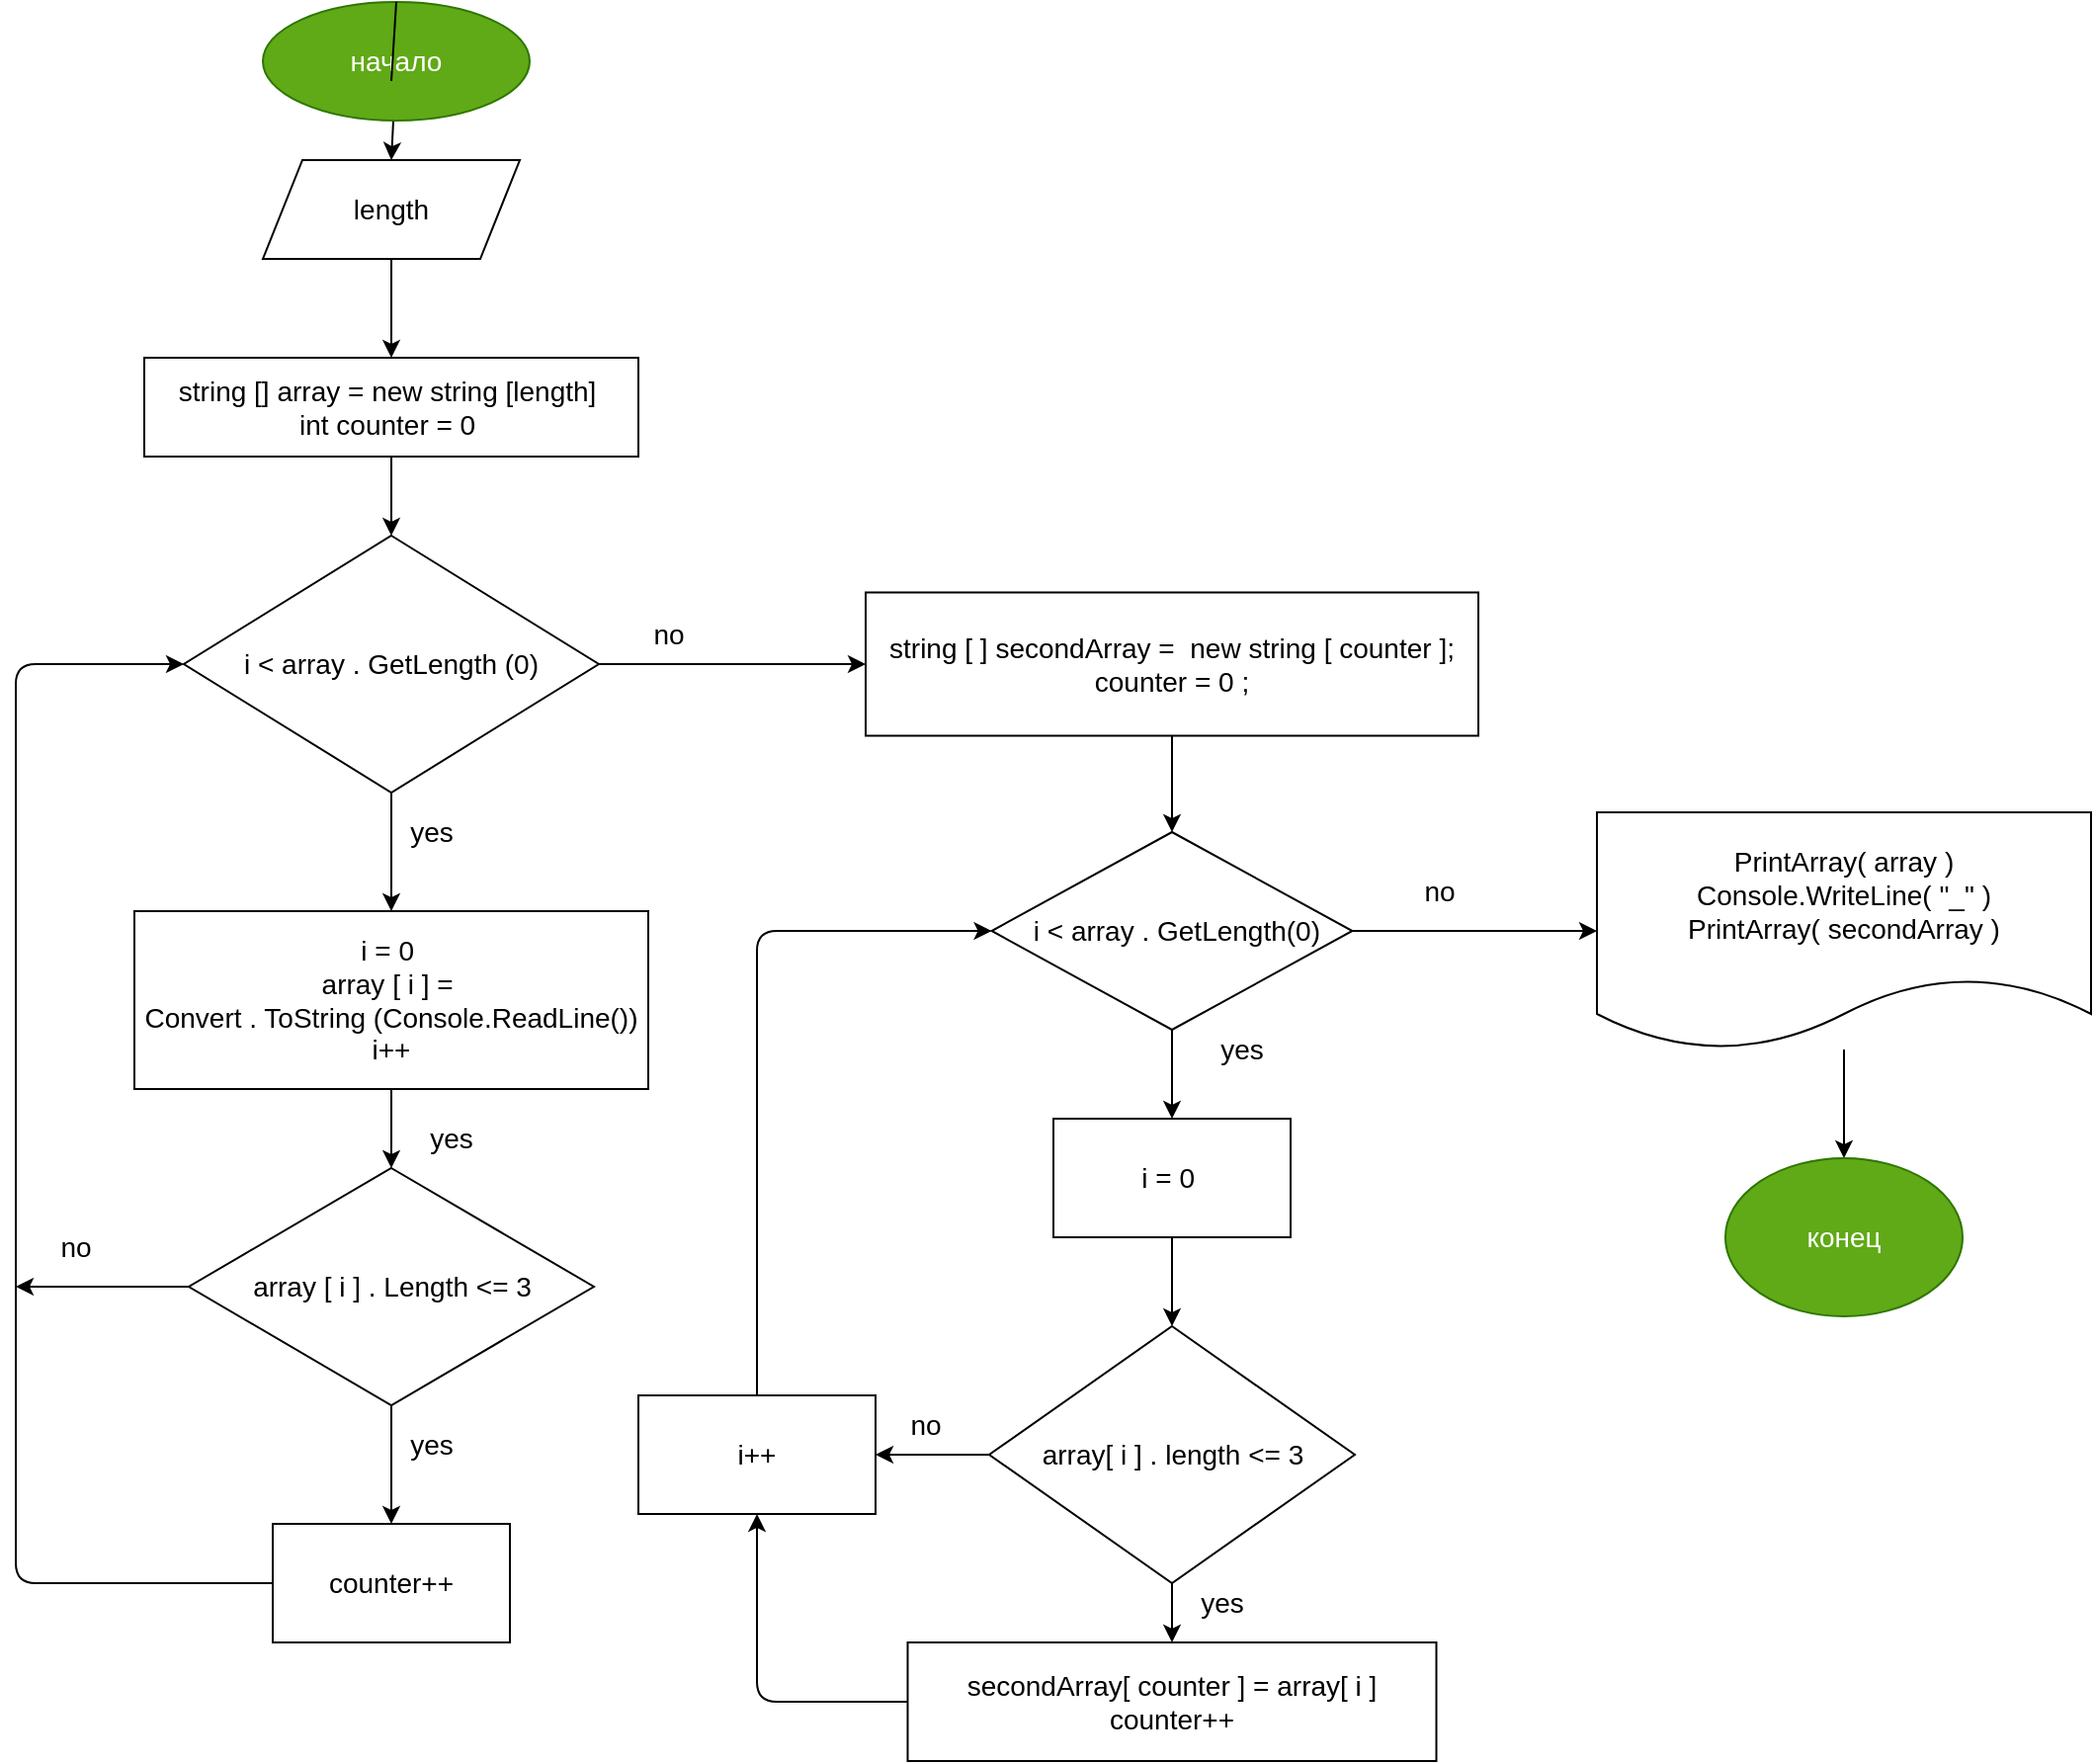 <mxfile>
    <diagram id="YCYUpQYUZAbUez4xlwD2" name="Страница 1">
        <mxGraphModel dx="1386" dy="881" grid="1" gridSize="10" guides="1" tooltips="1" connect="1" arrows="1" fold="1" page="1" pageScale="1" pageWidth="827" pageHeight="1169" math="0" shadow="0">
            <root>
                <mxCell id="0"/>
                <mxCell id="1" parent="0"/>
                <mxCell id="2" style="edgeStyle=none;html=1;entryX=0.5;entryY=0;entryDx=0;entryDy=0;startArrow=none;" edge="1" parent="1" target="4" source="84">
                    <mxGeometry relative="1" as="geometry">
                        <mxPoint x="240" y="60" as="sourcePoint"/>
                    </mxGeometry>
                </mxCell>
                <mxCell id="3" style="edgeStyle=none;html=1;entryX=0.5;entryY=0;entryDx=0;entryDy=0;" edge="1" parent="1" source="4" target="6">
                    <mxGeometry relative="1" as="geometry"/>
                </mxCell>
                <mxCell id="4" value="&lt;font style=&quot;font-size: 14px&quot;&gt;length&lt;/font&gt;" style="shape=parallelogram;perimeter=parallelogramPerimeter;whiteSpace=wrap;html=1;fixedSize=1;" vertex="1" parent="1">
                    <mxGeometry x="175" y="100" width="130" height="50" as="geometry"/>
                </mxCell>
                <mxCell id="5" style="edgeStyle=none;html=1;fontSize=14;" edge="1" parent="1" source="6" target="9">
                    <mxGeometry relative="1" as="geometry"/>
                </mxCell>
                <mxCell id="6" value="&lt;font style=&quot;font-size: 14px&quot;&gt;string [] array = new string [length]&amp;nbsp;&lt;br&gt;int counter = 0&amp;nbsp;&lt;/font&gt;" style="rounded=0;whiteSpace=wrap;html=1;" vertex="1" parent="1">
                    <mxGeometry x="115" y="200" width="250" height="50" as="geometry"/>
                </mxCell>
                <mxCell id="7" style="edgeStyle=none;html=1;entryX=0.5;entryY=0;entryDx=0;entryDy=0;fontSize=14;" edge="1" parent="1" source="9" target="11">
                    <mxGeometry relative="1" as="geometry"/>
                </mxCell>
                <mxCell id="8" style="edgeStyle=none;html=1;fontSize=14;" edge="1" parent="1" source="9">
                    <mxGeometry relative="1" as="geometry">
                        <mxPoint x="480" y="355" as="targetPoint"/>
                    </mxGeometry>
                </mxCell>
                <mxCell id="9" value="&lt;font style=&quot;font-size: 14px&quot;&gt;i &amp;lt; array . GetLength (0)&lt;br&gt;&lt;/font&gt;" style="rhombus;whiteSpace=wrap;html=1;" vertex="1" parent="1">
                    <mxGeometry x="135" y="290" width="210" height="130" as="geometry"/>
                </mxCell>
                <mxCell id="10" style="edgeStyle=none;html=1;entryX=0.5;entryY=0;entryDx=0;entryDy=0;fontSize=14;" edge="1" parent="1" source="11" target="14">
                    <mxGeometry relative="1" as="geometry"/>
                </mxCell>
                <mxCell id="11" value="i = 0&amp;nbsp;&lt;br&gt;array [ i ] =&amp;nbsp;&lt;br&gt;Convert . ToString (Console.ReadLine())&lt;br&gt;i++" style="rounded=0;whiteSpace=wrap;html=1;fontSize=14;" vertex="1" parent="1">
                    <mxGeometry x="110" y="480" width="260" height="90" as="geometry"/>
                </mxCell>
                <mxCell id="12" style="edgeStyle=none;html=1;fontSize=14;" edge="1" parent="1" source="14" target="16">
                    <mxGeometry relative="1" as="geometry"/>
                </mxCell>
                <mxCell id="13" style="edgeStyle=none;html=1;fontSize=14;" edge="1" parent="1" source="14">
                    <mxGeometry relative="1" as="geometry">
                        <mxPoint x="50" y="670" as="targetPoint"/>
                    </mxGeometry>
                </mxCell>
                <mxCell id="14" value="array [ i ] . Length &amp;lt;= 3" style="rhombus;whiteSpace=wrap;html=1;fontSize=14;" vertex="1" parent="1">
                    <mxGeometry x="137.5" y="610" width="205" height="120" as="geometry"/>
                </mxCell>
                <mxCell id="15" style="edgeStyle=none;html=1;entryX=0;entryY=0.5;entryDx=0;entryDy=0;fontSize=14;" edge="1" parent="1" source="16" target="9">
                    <mxGeometry relative="1" as="geometry">
                        <Array as="points">
                            <mxPoint x="50" y="820"/>
                            <mxPoint x="50" y="570"/>
                            <mxPoint x="50" y="355"/>
                        </Array>
                    </mxGeometry>
                </mxCell>
                <mxCell id="16" value="counter++" style="rounded=0;whiteSpace=wrap;html=1;fontSize=14;" vertex="1" parent="1">
                    <mxGeometry x="180" y="790" width="120" height="60" as="geometry"/>
                </mxCell>
                <mxCell id="17" value="no" style="text;html=1;align=center;verticalAlign=middle;resizable=0;points=[];autosize=1;strokeColor=none;fillColor=none;fontSize=14;" vertex="1" parent="1">
                    <mxGeometry x="65" y="640" width="30" height="20" as="geometry"/>
                </mxCell>
                <mxCell id="18" value="yes" style="text;html=1;align=center;verticalAlign=middle;resizable=0;points=[];autosize=1;strokeColor=none;fillColor=none;fontSize=14;" vertex="1" parent="1">
                    <mxGeometry x="240" y="740" width="40" height="20" as="geometry"/>
                </mxCell>
                <mxCell id="19" value="yes" style="text;html=1;align=center;verticalAlign=middle;resizable=0;points=[];autosize=1;strokeColor=none;fillColor=none;fontSize=14;" vertex="1" parent="1">
                    <mxGeometry x="250" y="585" width="40" height="20" as="geometry"/>
                </mxCell>
                <mxCell id="20" value="yes" style="text;html=1;align=center;verticalAlign=middle;resizable=0;points=[];autosize=1;strokeColor=none;fillColor=none;fontSize=14;" vertex="1" parent="1">
                    <mxGeometry x="240" y="430" width="40" height="20" as="geometry"/>
                </mxCell>
                <mxCell id="21" value="no" style="text;html=1;align=center;verticalAlign=middle;resizable=0;points=[];autosize=1;strokeColor=none;fillColor=none;fontSize=14;" vertex="1" parent="1">
                    <mxGeometry x="365" y="330" width="30" height="20" as="geometry"/>
                </mxCell>
                <mxCell id="22" style="edgeStyle=none;html=1;entryX=0.5;entryY=0;entryDx=0;entryDy=0;fontSize=14;" edge="1" parent="1" source="23" target="26">
                    <mxGeometry relative="1" as="geometry"/>
                </mxCell>
                <mxCell id="23" value="string [ ] secondArray =&amp;nbsp; new string [ counter ];&lt;br&gt;counter = 0 ;" style="rounded=0;whiteSpace=wrap;html=1;fontSize=14;" vertex="1" parent="1">
                    <mxGeometry x="480" y="318.75" width="310" height="72.5" as="geometry"/>
                </mxCell>
                <mxCell id="24" style="edgeStyle=none;html=1;entryX=0.5;entryY=0;entryDx=0;entryDy=0;fontSize=14;" edge="1" parent="1" source="26" target="28">
                    <mxGeometry relative="1" as="geometry"/>
                </mxCell>
                <mxCell id="25" style="edgeStyle=none;html=1;entryX=0;entryY=0.5;entryDx=0;entryDy=0;fontSize=14;" edge="1" parent="1" source="26" target="40">
                    <mxGeometry relative="1" as="geometry"/>
                </mxCell>
                <mxCell id="26" value="&amp;nbsp;i &amp;lt; array . GetLength(0)" style="rhombus;whiteSpace=wrap;html=1;fontSize=14;" vertex="1" parent="1">
                    <mxGeometry x="543.75" y="440" width="182.5" height="100" as="geometry"/>
                </mxCell>
                <mxCell id="27" style="edgeStyle=none;html=1;fontSize=14;" edge="1" parent="1" source="28" target="31">
                    <mxGeometry relative="1" as="geometry"/>
                </mxCell>
                <mxCell id="28" value="i = 0&amp;nbsp;" style="rounded=0;whiteSpace=wrap;html=1;fontSize=14;" vertex="1" parent="1">
                    <mxGeometry x="575" y="585" width="120" height="60" as="geometry"/>
                </mxCell>
                <mxCell id="29" style="edgeStyle=none;html=1;entryX=0.5;entryY=0;entryDx=0;entryDy=0;fontSize=14;" edge="1" parent="1" source="31" target="33">
                    <mxGeometry relative="1" as="geometry"/>
                </mxCell>
                <mxCell id="30" style="edgeStyle=none;html=1;entryX=1;entryY=0.5;entryDx=0;entryDy=0;fontSize=14;" edge="1" parent="1" source="31" target="35">
                    <mxGeometry relative="1" as="geometry"/>
                </mxCell>
                <mxCell id="31" value="array[ i ] . length &amp;lt;= 3" style="rhombus;whiteSpace=wrap;html=1;fontSize=14;" vertex="1" parent="1">
                    <mxGeometry x="542.5" y="690" width="185" height="130" as="geometry"/>
                </mxCell>
                <mxCell id="32" style="edgeStyle=none;html=1;entryX=0.5;entryY=1;entryDx=0;entryDy=0;fontSize=14;" edge="1" parent="1" source="33" target="35">
                    <mxGeometry relative="1" as="geometry">
                        <Array as="points">
                            <mxPoint x="425" y="880"/>
                        </Array>
                    </mxGeometry>
                </mxCell>
                <mxCell id="33" value="secondArray[ counter ] = array[ i ] counter++" style="rounded=0;whiteSpace=wrap;html=1;fontSize=14;" vertex="1" parent="1">
                    <mxGeometry x="501.25" y="850" width="267.5" height="60" as="geometry"/>
                </mxCell>
                <mxCell id="34" style="edgeStyle=none;html=1;entryX=0;entryY=0.5;entryDx=0;entryDy=0;fontSize=14;" edge="1" parent="1" source="35" target="26">
                    <mxGeometry relative="1" as="geometry">
                        <Array as="points">
                            <mxPoint x="425" y="490"/>
                        </Array>
                    </mxGeometry>
                </mxCell>
                <mxCell id="35" value="i++" style="rounded=0;whiteSpace=wrap;html=1;fontSize=14;" vertex="1" parent="1">
                    <mxGeometry x="365" y="725" width="120" height="60" as="geometry"/>
                </mxCell>
                <mxCell id="36" value="yes" style="text;html=1;align=center;verticalAlign=middle;resizable=0;points=[];autosize=1;strokeColor=none;fillColor=none;fontSize=14;" vertex="1" parent="1">
                    <mxGeometry x="650" y="540" width="40" height="20" as="geometry"/>
                </mxCell>
                <mxCell id="37" value="yes" style="text;html=1;align=center;verticalAlign=middle;resizable=0;points=[];autosize=1;strokeColor=none;fillColor=none;fontSize=14;" vertex="1" parent="1">
                    <mxGeometry x="640" y="820" width="40" height="20" as="geometry"/>
                </mxCell>
                <mxCell id="38" value="no" style="text;html=1;align=center;verticalAlign=middle;resizable=0;points=[];autosize=1;strokeColor=none;fillColor=none;fontSize=14;" vertex="1" parent="1">
                    <mxGeometry x="495" y="730" width="30" height="20" as="geometry"/>
                </mxCell>
                <mxCell id="39" style="edgeStyle=none;html=1;fontSize=14;" edge="1" parent="1" source="40" target="41">
                    <mxGeometry relative="1" as="geometry"/>
                </mxCell>
                <mxCell id="40" value="PrintArray( array )&lt;br&gt;Console.WriteLine( &quot;_&quot; )&lt;br&gt;PrintArray( secondArray )" style="shape=document;whiteSpace=wrap;html=1;boundedLbl=1;fontSize=14;" vertex="1" parent="1">
                    <mxGeometry x="850" y="430" width="250" height="120" as="geometry"/>
                </mxCell>
                <mxCell id="41" value="конец" style="ellipse;whiteSpace=wrap;html=1;fontSize=14;fillColor=#60a917;fontColor=#ffffff;strokeColor=#2D7600;" vertex="1" parent="1">
                    <mxGeometry x="915" y="605" width="120" height="80" as="geometry"/>
                </mxCell>
                <mxCell id="42" value="no" style="text;html=1;align=center;verticalAlign=middle;resizable=0;points=[];autosize=1;strokeColor=none;fillColor=none;fontSize=14;" vertex="1" parent="1">
                    <mxGeometry x="755" y="460" width="30" height="20" as="geometry"/>
                </mxCell>
                <mxCell id="84" value="&lt;font style=&quot;font-size: 14px&quot;&gt;начало&lt;/font&gt;" style="ellipse;whiteSpace=wrap;html=1;fillColor=#60a917;fontColor=#ffffff;strokeColor=#2D7600;" vertex="1" parent="1">
                    <mxGeometry x="175" y="20" width="135" height="60" as="geometry"/>
                </mxCell>
                <mxCell id="85" value="" style="edgeStyle=none;html=1;entryX=0.5;entryY=0;entryDx=0;entryDy=0;endArrow=none;" edge="1" parent="1" target="84">
                    <mxGeometry relative="1" as="geometry">
                        <mxPoint x="240.0" y="60" as="sourcePoint"/>
                        <mxPoint x="240.0" y="100" as="targetPoint"/>
                    </mxGeometry>
                </mxCell>
            </root>
        </mxGraphModel>
    </diagram>
</mxfile>